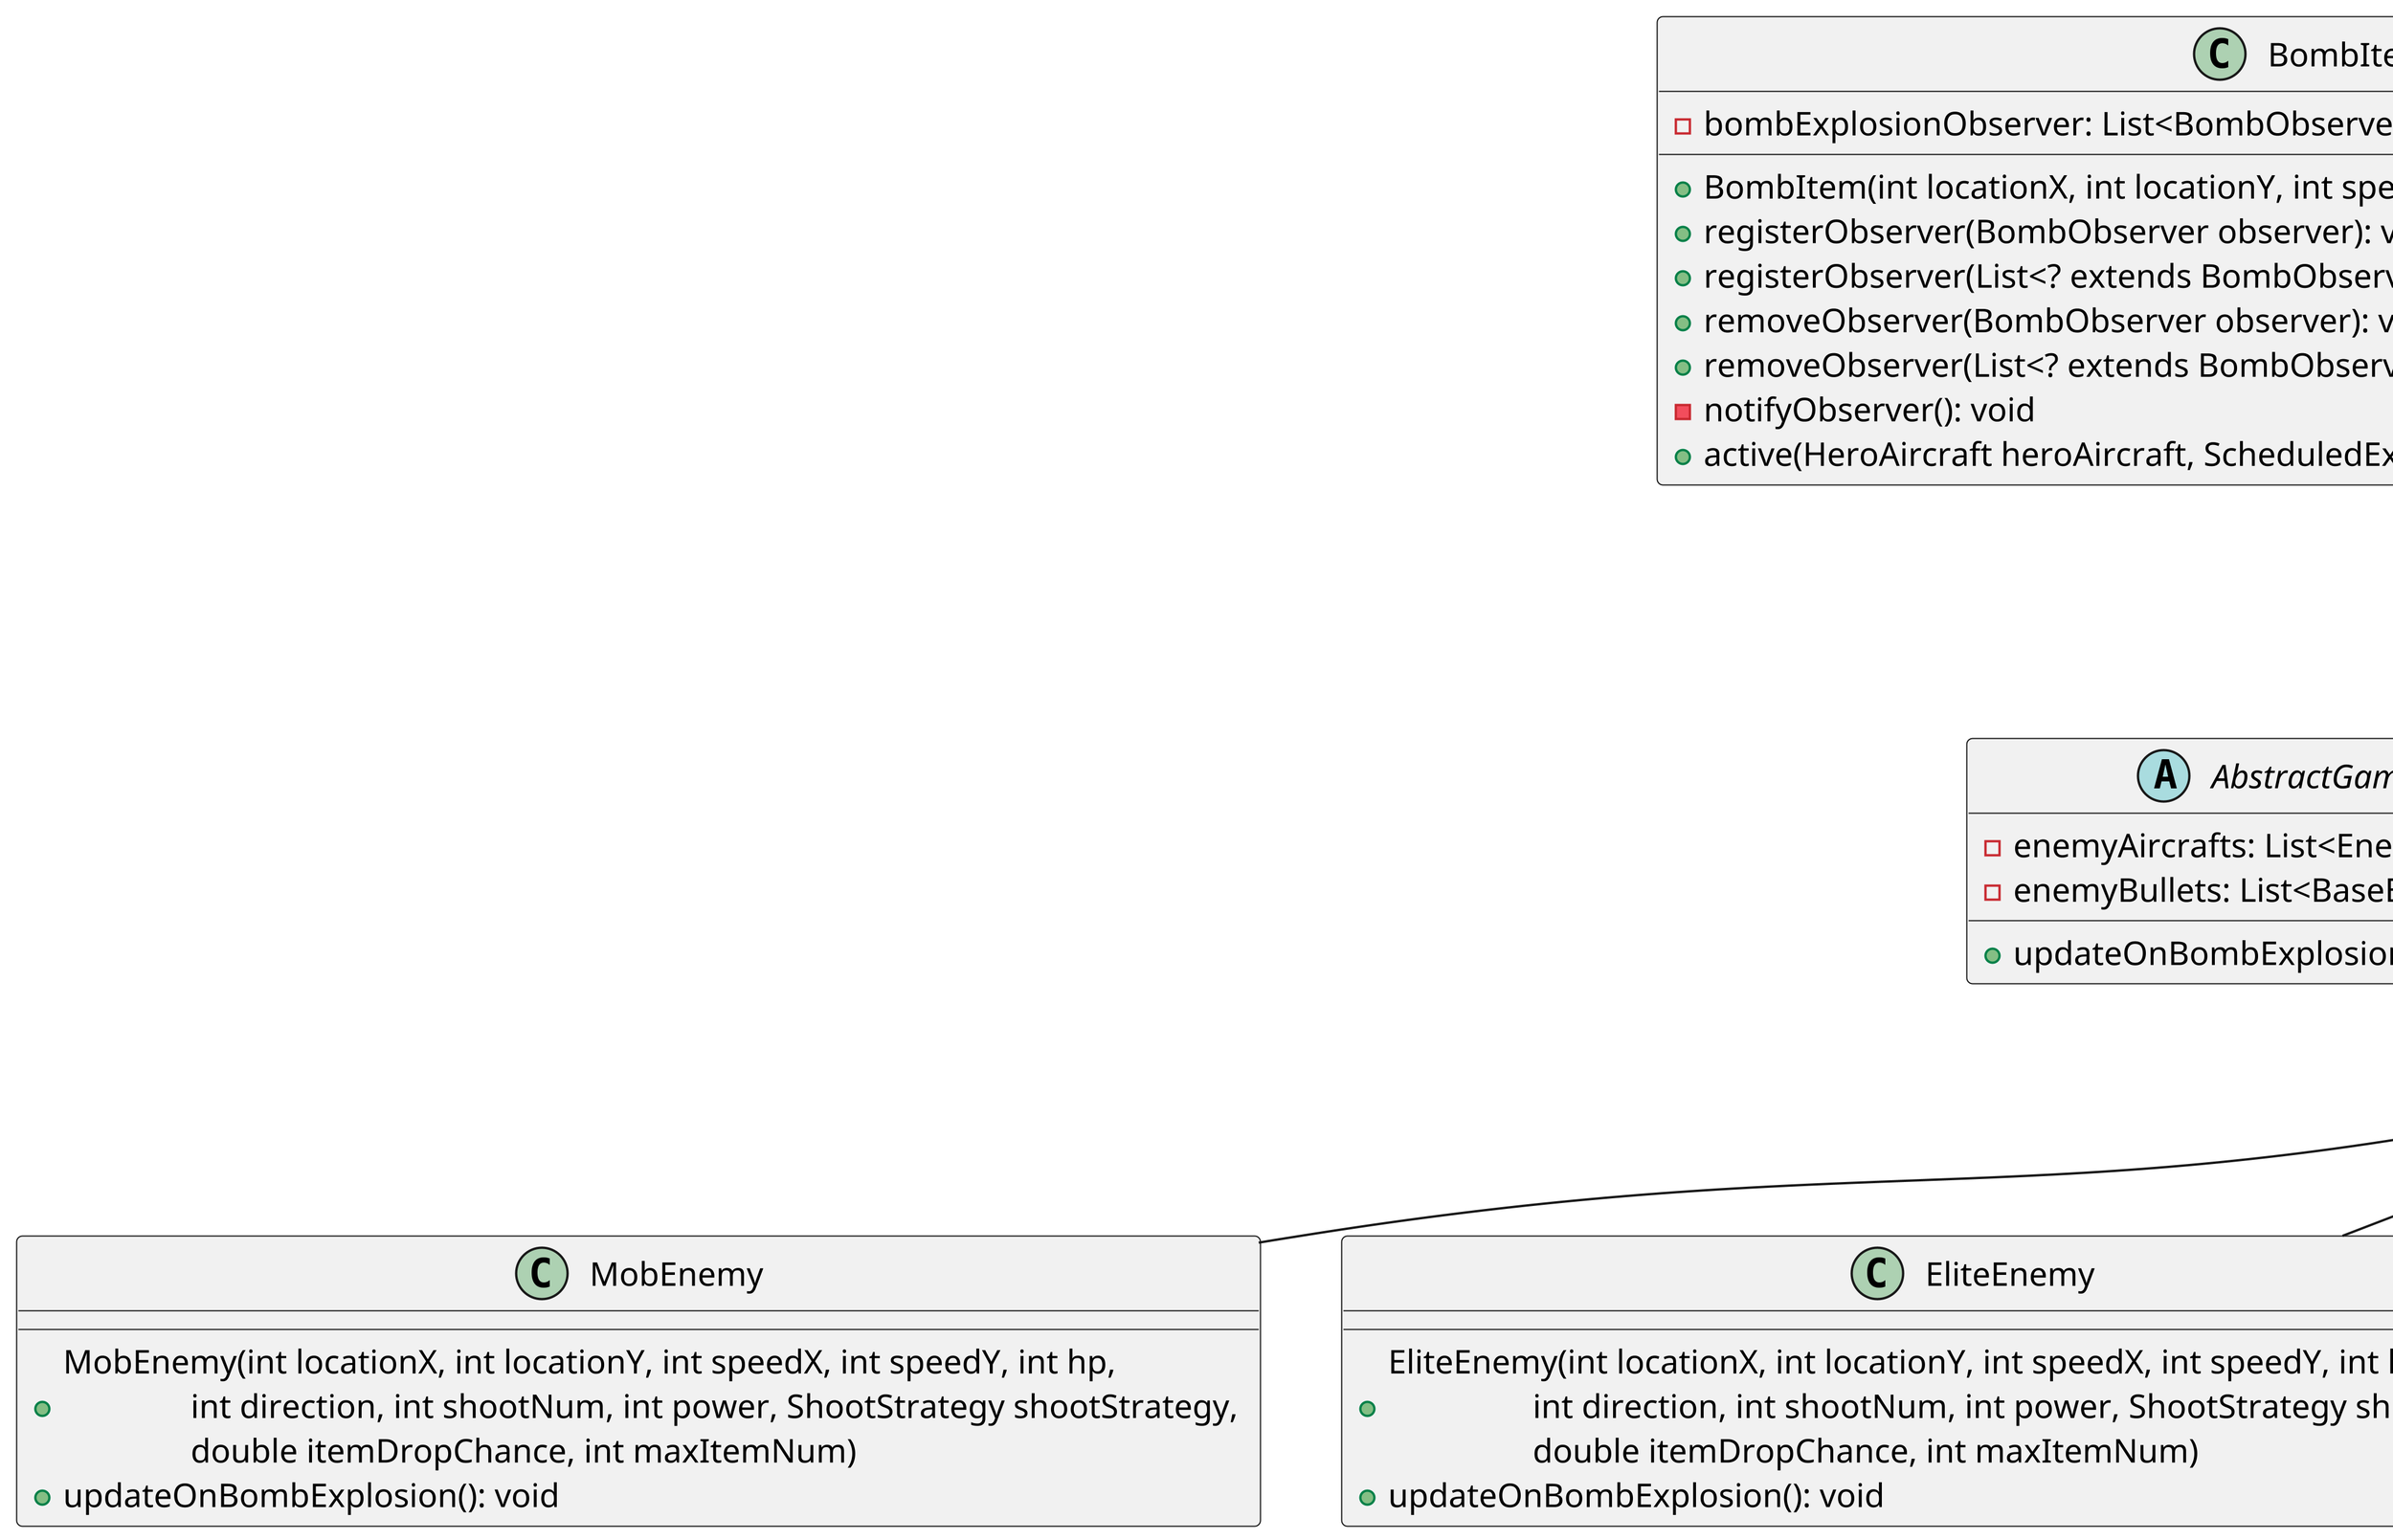 @startuml
'https://plantuml.com/class-diagram

scale 4

!pragma sveglimit 65536

interface BombObserver
{
    + {abstract} updateOnBombExplosion(): void
}

class BombItem
{
    - bombExplosionObserver: List<BombObserver>
    + BombItem(int locationX, int locationY, int speedX, int speedY)
    + registerObserver(BombObserver observer): void
    + registerObserver(List<? extends BombObserver> observers): void
    + removeObserver(BombObserver observer): void
    + removeObserver(List<? extends BombObserver> observers): void
    - notifyObserver(): void
    + active(HeroAircraft heroAircraft, ScheduledExecutorService executorService): void
}

BombItem o-right-> BombObserver

abstract class AbstractGame implements BombObserver
{
    - enemyAircrafts: List<EnemyAircraft>
    - enemyBullets: List<BaseBullet>
    + updateOnBombExplosion(): void
}

abstract class EnemyAircraft implements BombObserver
{
    # itemDropChance: double
    # maxItemNum: int
    + EnemyAircraft(int locationX, int locationY, int speedX, int speedY, int hp, \n\
                    int direction, int shootNum, int power, ShootStrategy shootStrategy, \n\
                    double itemDropChance, int maxItemNum)
    + dropItems(): List<BaseItem>
    + {abstract} getScoreNum(): int
    + {abstract} updateOnBombExplosion(): void
}

class MobEnemy {
    + MobEnemy(int locationX, int locationY, int speedX, int speedY, int hp, \n\
               int direction, int shootNum, int power, ShootStrategy shootStrategy, \n\
               double itemDropChance, int maxItemNum)
    + updateOnBombExplosion(): void
}

class EliteEnemy {
    + EliteEnemy(int locationX, int locationY, int speedX, int speedY, int hp, \n\
                 int direction, int shootNum, int power, ShootStrategy shootStrategy, \n\
                 double itemDropChance, int maxItemNum)
    + updateOnBombExplosion(): void
}

class BossEnemy {
    + BossEnemy(int locationX, int locationY, int speedX, int speedY, int hp, \n\
                int direction, int shootNum, int power, ShootStrategy shootStrategy, \n\
                double itemDropChance, int maxItemNum)
    + updateOnBombExplosion(): void
}

class ElitePlusEnemy {
    + ElitePlusEnemy(int locationX, int locationY, int speedX, int speedY, int hp, \n\
                     int direction, int shootNum, int power, ShootStrategy shootStrategy, \n\
                     double itemDropChance, int maxItemNum)
    + updateOnBombExplosion(): void
}

EnemyAircraft <|-- MobEnemy
EnemyAircraft <|-- EliteEnemy
EnemyAircraft <|-- BossEnemy
EnemyAircraft <|-- ElitePlusEnemy

abstract class BaseBullet implements BombObserver
{
    - power: int
    + BaseBullet(int locationX, int locationY, int speedX, int speedY, int power)
    + forward(): void
    + getPower(): int
    + updateOnBombExplosion(): void
}

class EnemyBullet {
    + EnemyBullet(int locationX, int locationY, int speedX, int speedY, int power)
    + updateOnBombExplosion(): void
}

BaseBullet <|-- EnemyBullet

@enduml

